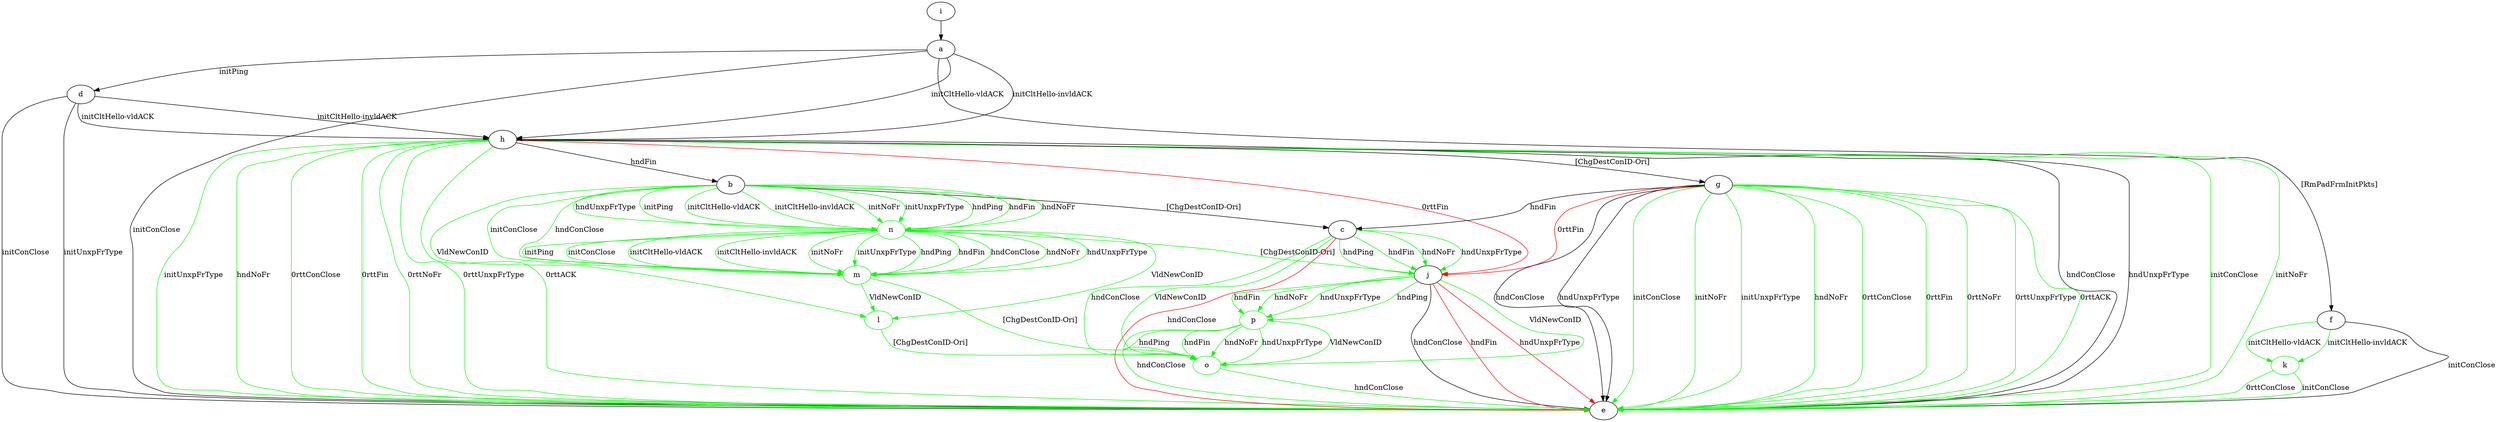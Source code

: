 digraph "" {
	a -> d	[key=0,
		label="initPing "];
	a -> e	[key=0,
		label="initConClose "];
	a -> f	[key=0,
		label="[RmPadFrmInitPkts] "];
	a -> h	[key=0,
		label="initCltHello-vldACK "];
	a -> h	[key=1,
		label="initCltHello-invldACK "];
	b -> c	[key=0,
		label="[ChgDestConID-Ori] "];
	l	[color=green];
	b -> l	[key=0,
		color=green,
		label="VldNewConID "];
	m	[color=green];
	b -> m	[key=0,
		color=green,
		label="initConClose "];
	b -> m	[key=1,
		color=green,
		label="hndConClose "];
	n	[color=green];
	b -> n	[key=0,
		color=green,
		label="initPing "];
	b -> n	[key=1,
		color=green,
		label="initCltHello-vldACK "];
	b -> n	[key=2,
		color=green,
		label="initCltHello-invldACK "];
	b -> n	[key=3,
		color=green,
		label="initNoFr "];
	b -> n	[key=4,
		color=green,
		label="initUnxpFrType "];
	b -> n	[key=5,
		color=green,
		label="hndPing "];
	b -> n	[key=6,
		color=green,
		label="hndFin "];
	b -> n	[key=7,
		color=green,
		label="hndNoFr "];
	b -> n	[key=8,
		color=green,
		label="hndUnxpFrType "];
	c -> e	[key=0,
		color=red,
		label="hndConClose "];
	c -> j	[key=0,
		color=green,
		label="hndPing "];
	c -> j	[key=1,
		color=green,
		label="hndFin "];
	c -> j	[key=2,
		color=green,
		label="hndNoFr "];
	c -> j	[key=3,
		color=green,
		label="hndUnxpFrType "];
	o	[color=green];
	c -> o	[key=0,
		color=green,
		label="hndConClose "];
	c -> o	[key=1,
		color=green,
		label="VldNewConID "];
	d -> e	[key=0,
		label="initConClose "];
	d -> e	[key=1,
		label="initUnxpFrType "];
	d -> h	[key=0,
		label="initCltHello-vldACK "];
	d -> h	[key=1,
		label="initCltHello-invldACK "];
	f -> e	[key=0,
		label="initConClose "];
	k	[color=green];
	f -> k	[key=0,
		color=green,
		label="initCltHello-vldACK "];
	f -> k	[key=1,
		color=green,
		label="initCltHello-invldACK "];
	g -> c	[key=0,
		label="hndFin "];
	g -> e	[key=0,
		label="hndConClose "];
	g -> e	[key=1,
		label="hndUnxpFrType "];
	g -> e	[key=2,
		color=green,
		label="initConClose "];
	g -> e	[key=3,
		color=green,
		label="initNoFr "];
	g -> e	[key=4,
		color=green,
		label="initUnxpFrType "];
	g -> e	[key=5,
		color=green,
		label="hndNoFr "];
	g -> e	[key=6,
		color=green,
		label="0rttConClose "];
	g -> e	[key=7,
		color=green,
		label="0rttFin "];
	g -> e	[key=8,
		color=green,
		label="0rttNoFr "];
	g -> e	[key=9,
		color=green,
		label="0rttUnxpFrType "];
	g -> e	[key=10,
		color=green,
		label="0rttACK "];
	g -> j	[key=0,
		color=red,
		label="0rttFin "];
	h -> b	[key=0,
		label="hndFin "];
	h -> e	[key=0,
		label="hndConClose "];
	h -> e	[key=1,
		label="hndUnxpFrType "];
	h -> e	[key=2,
		color=green,
		label="initConClose "];
	h -> e	[key=3,
		color=green,
		label="initNoFr "];
	h -> e	[key=4,
		color=green,
		label="initUnxpFrType "];
	h -> e	[key=5,
		color=green,
		label="hndNoFr "];
	h -> e	[key=6,
		color=green,
		label="0rttConClose "];
	h -> e	[key=7,
		color=green,
		label="0rttFin "];
	h -> e	[key=8,
		color=green,
		label="0rttNoFr "];
	h -> e	[key=9,
		color=green,
		label="0rttUnxpFrType "];
	h -> e	[key=10,
		color=green,
		label="0rttACK "];
	h -> g	[key=0,
		label="[ChgDestConID-Ori] "];
	h -> j	[key=0,
		color=red,
		label="0rttFin "];
	i -> a	[key=0];
	j -> e	[key=0,
		label="hndConClose "];
	j -> e	[key=1,
		color=red,
		label="hndFin "];
	j -> e	[key=2,
		color=red,
		label="hndUnxpFrType "];
	j -> o	[key=0,
		color=green,
		label="VldNewConID "];
	p	[color=green];
	j -> p	[key=0,
		color=green,
		label="hndPing "];
	j -> p	[key=1,
		color=green,
		label="hndFin "];
	j -> p	[key=2,
		color=green,
		label="hndNoFr "];
	j -> p	[key=3,
		color=green,
		label="hndUnxpFrType "];
	k -> e	[key=0,
		color=green,
		label="initConClose "];
	k -> e	[key=1,
		color=green,
		label="0rttConClose "];
	l -> o	[key=0,
		color=green,
		label="[ChgDestConID-Ori] "];
	m -> l	[key=0,
		color=green,
		label="VldNewConID "];
	m -> o	[key=0,
		color=green,
		label="[ChgDestConID-Ori] "];
	n -> j	[key=0,
		color=green,
		label="[ChgDestConID-Ori] "];
	n -> l	[key=0,
		color=green,
		label="VldNewConID "];
	n -> m	[key=0,
		color=green,
		label="initPing "];
	n -> m	[key=1,
		color=green,
		label="initConClose "];
	n -> m	[key=2,
		color=green,
		label="initCltHello-vldACK "];
	n -> m	[key=3,
		color=green,
		label="initCltHello-invldACK "];
	n -> m	[key=4,
		color=green,
		label="initNoFr "];
	n -> m	[key=5,
		color=green,
		label="initUnxpFrType "];
	n -> m	[key=6,
		color=green,
		label="hndPing "];
	n -> m	[key=7,
		color=green,
		label="hndFin "];
	n -> m	[key=8,
		color=green,
		label="hndConClose "];
	n -> m	[key=9,
		color=green,
		label="hndNoFr "];
	n -> m	[key=10,
		color=green,
		label="hndUnxpFrType "];
	o -> e	[key=0,
		color=green,
		label="hndConClose "];
	p -> e	[key=0,
		color=green,
		label="hndConClose "];
	p -> o	[key=0,
		color=green,
		label="hndPing "];
	p -> o	[key=1,
		color=green,
		label="hndFin "];
	p -> o	[key=2,
		color=green,
		label="hndNoFr "];
	p -> o	[key=3,
		color=green,
		label="hndUnxpFrType "];
	p -> o	[key=4,
		color=green,
		label="VldNewConID "];
}
